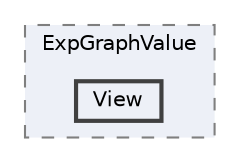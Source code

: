 digraph "C:/Users/むずでょ/Documents/Unity Projects/RMU-1-00-00-Research/Assets/RPGMaker/Codebase/Editor/Inspector/ExpGraphValue/View"
{
 // LATEX_PDF_SIZE
  bgcolor="transparent";
  edge [fontname=Helvetica,fontsize=10,labelfontname=Helvetica,labelfontsize=10];
  node [fontname=Helvetica,fontsize=10,shape=box,height=0.2,width=0.4];
  compound=true
  subgraph clusterdir_01a9077076841fe4d6379e0480248bc1 {
    graph [ bgcolor="#edf0f7", pencolor="grey50", label="ExpGraphValue", fontname=Helvetica,fontsize=10 style="filled,dashed", URL="dir_01a9077076841fe4d6379e0480248bc1.html",tooltip=""]
  dir_98d08fac7f660c49157946bc998ba092 [label="View", fillcolor="#edf0f7", color="grey25", style="filled,bold", URL="dir_98d08fac7f660c49157946bc998ba092.html",tooltip=""];
  }
}
